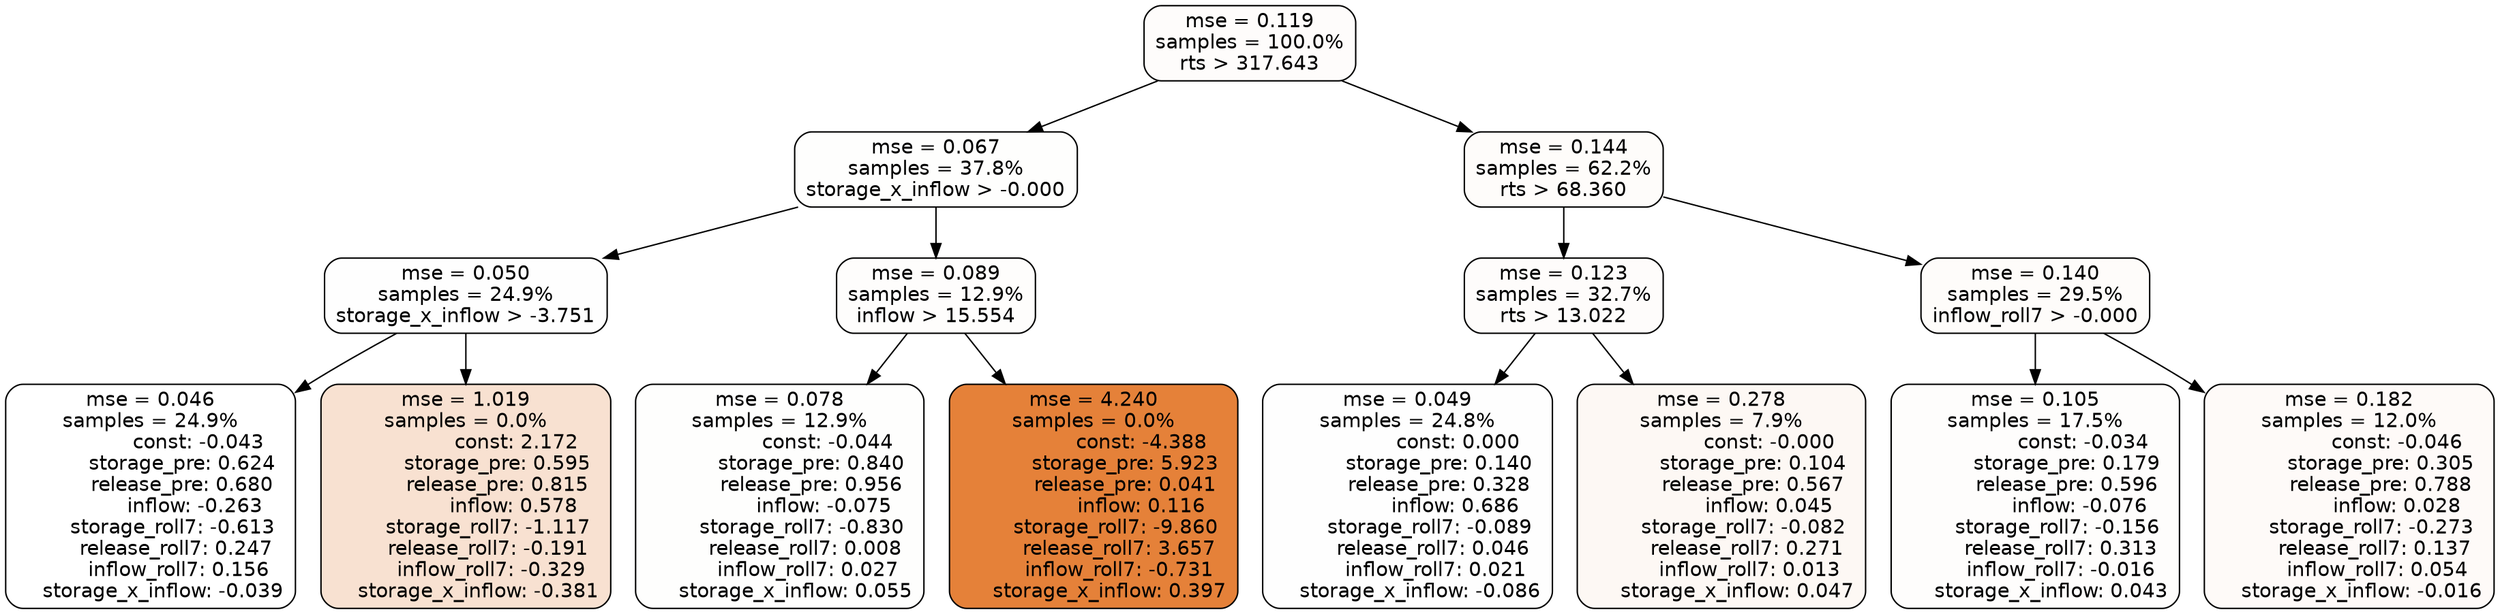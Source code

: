 digraph tree {
node [shape=rectangle, style="filled, rounded", color="black", fontname=helvetica] ;
edge [fontname=helvetica] ;
	"0" [label="mse = 0.119
samples = 100.0%
rts > 317.643", fillcolor="#fefcfb"]
	"8" [label="mse = 0.067
samples = 37.8%
storage_x_inflow > -0.000", fillcolor="#fefefd"]
	"1" [label="mse = 0.144
samples = 62.2%
rts > 68.360", fillcolor="#fefcfa"]
	"9" [label="mse = 0.050
samples = 24.9%
storage_x_inflow > -3.751", fillcolor="#fefefe"]
	"12" [label="mse = 0.089
samples = 12.9%
inflow > 15.554", fillcolor="#fefdfc"]
	"2" [label="mse = 0.123
samples = 32.7%
rts > 13.022", fillcolor="#fefcfb"]
	"5" [label="mse = 0.140
samples = 29.5%
inflow_roll7 > -0.000", fillcolor="#fefcfa"]
	"11" [label="mse = 0.046
samples = 24.9%
               const: -0.043
          storage_pre: 0.624
          release_pre: 0.680
              inflow: -0.263
       storage_roll7: -0.613
        release_roll7: 0.247
         inflow_roll7: 0.156
    storage_x_inflow: -0.039", fillcolor="#ffffff"]
	"10" [label="mse = 1.019
samples = 0.0%
                const: 2.172
          storage_pre: 0.595
          release_pre: 0.815
               inflow: 0.578
       storage_roll7: -1.117
       release_roll7: -0.191
        inflow_roll7: -0.329
    storage_x_inflow: -0.381", fillcolor="#f8e1d1"]
	"13" [label="mse = 0.078
samples = 12.9%
               const: -0.044
          storage_pre: 0.840
          release_pre: 0.956
              inflow: -0.075
       storage_roll7: -0.830
        release_roll7: 0.008
         inflow_roll7: 0.027
     storage_x_inflow: 0.055", fillcolor="#fefefd"]
	"14" [label="mse = 4.240
samples = 0.0%
               const: -4.388
          storage_pre: 5.923
          release_pre: 0.041
               inflow: 0.116
       storage_roll7: -9.860
        release_roll7: 3.657
        inflow_roll7: -0.731
     storage_x_inflow: 0.397", fillcolor="#e58139"]
	"3" [label="mse = 0.049
samples = 24.8%
                const: 0.000
          storage_pre: 0.140
          release_pre: 0.328
               inflow: 0.686
       storage_roll7: -0.089
        release_roll7: 0.046
         inflow_roll7: 0.021
    storage_x_inflow: -0.086", fillcolor="#fefefe"]
	"4" [label="mse = 0.278
samples = 7.9%
               const: -0.000
          storage_pre: 0.104
          release_pre: 0.567
               inflow: 0.045
       storage_roll7: -0.082
        release_roll7: 0.271
         inflow_roll7: 0.013
     storage_x_inflow: 0.047", fillcolor="#fdf8f4"]
	"6" [label="mse = 0.105
samples = 17.5%
               const: -0.034
          storage_pre: 0.179
          release_pre: 0.596
              inflow: -0.076
       storage_roll7: -0.156
        release_roll7: 0.313
        inflow_roll7: -0.016
     storage_x_inflow: 0.043", fillcolor="#fefdfc"]
	"7" [label="mse = 0.182
samples = 12.0%
               const: -0.046
          storage_pre: 0.305
          release_pre: 0.788
               inflow: 0.028
       storage_roll7: -0.273
        release_roll7: 0.137
         inflow_roll7: 0.054
    storage_x_inflow: -0.016", fillcolor="#fefaf8"]

	"0" -> "1"
	"0" -> "8"
	"8" -> "9"
	"8" -> "12"
	"1" -> "2"
	"1" -> "5"
	"9" -> "10"
	"9" -> "11"
	"12" -> "13"
	"12" -> "14"
	"2" -> "3"
	"2" -> "4"
	"5" -> "6"
	"5" -> "7"
}